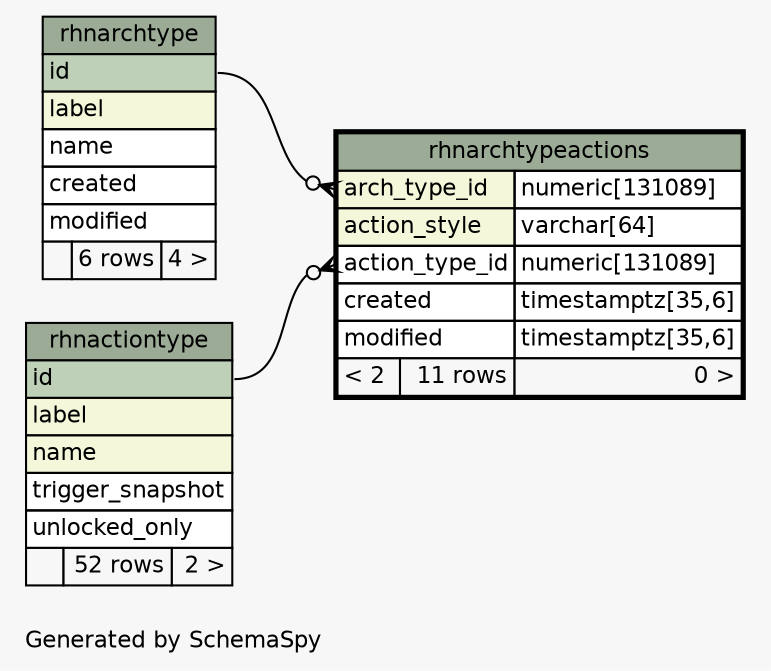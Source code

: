 // dot 2.26.0 on Linux 2.6.32-504.el6.x86_64
// SchemaSpy rev 590
digraph "oneDegreeRelationshipsDiagram" {
  graph [
    rankdir="RL"
    bgcolor="#f7f7f7"
    label="\nGenerated by SchemaSpy"
    labeljust="l"
    nodesep="0.18"
    ranksep="0.46"
    fontname="Helvetica"
    fontsize="11"
  ];
  node [
    fontname="Helvetica"
    fontsize="11"
    shape="plaintext"
  ];
  edge [
    arrowsize="0.8"
  ];
  "rhnarchtypeactions":"action_type_id":w -> "rhnactiontype":"id":e [arrowhead=none dir=back arrowtail=crowodot];
  "rhnarchtypeactions":"arch_type_id":w -> "rhnarchtype":"id":e [arrowhead=none dir=back arrowtail=crowodot];
  "rhnactiontype" [
    label=<
    <TABLE BORDER="0" CELLBORDER="1" CELLSPACING="0" BGCOLOR="#ffffff">
      <TR><TD COLSPAN="3" BGCOLOR="#9bab96" ALIGN="CENTER">rhnactiontype</TD></TR>
      <TR><TD PORT="id" COLSPAN="3" BGCOLOR="#bed1b8" ALIGN="LEFT">id</TD></TR>
      <TR><TD PORT="label" COLSPAN="3" BGCOLOR="#f4f7da" ALIGN="LEFT">label</TD></TR>
      <TR><TD PORT="name" COLSPAN="3" BGCOLOR="#f4f7da" ALIGN="LEFT">name</TD></TR>
      <TR><TD PORT="trigger_snapshot" COLSPAN="3" ALIGN="LEFT">trigger_snapshot</TD></TR>
      <TR><TD PORT="unlocked_only" COLSPAN="3" ALIGN="LEFT">unlocked_only</TD></TR>
      <TR><TD ALIGN="LEFT" BGCOLOR="#f7f7f7">  </TD><TD ALIGN="RIGHT" BGCOLOR="#f7f7f7">52 rows</TD><TD ALIGN="RIGHT" BGCOLOR="#f7f7f7">2 &gt;</TD></TR>
    </TABLE>>
    URL="rhnactiontype.html"
    tooltip="rhnactiontype"
  ];
  "rhnarchtype" [
    label=<
    <TABLE BORDER="0" CELLBORDER="1" CELLSPACING="0" BGCOLOR="#ffffff">
      <TR><TD COLSPAN="3" BGCOLOR="#9bab96" ALIGN="CENTER">rhnarchtype</TD></TR>
      <TR><TD PORT="id" COLSPAN="3" BGCOLOR="#bed1b8" ALIGN="LEFT">id</TD></TR>
      <TR><TD PORT="label" COLSPAN="3" BGCOLOR="#f4f7da" ALIGN="LEFT">label</TD></TR>
      <TR><TD PORT="name" COLSPAN="3" ALIGN="LEFT">name</TD></TR>
      <TR><TD PORT="created" COLSPAN="3" ALIGN="LEFT">created</TD></TR>
      <TR><TD PORT="modified" COLSPAN="3" ALIGN="LEFT">modified</TD></TR>
      <TR><TD ALIGN="LEFT" BGCOLOR="#f7f7f7">  </TD><TD ALIGN="RIGHT" BGCOLOR="#f7f7f7">6 rows</TD><TD ALIGN="RIGHT" BGCOLOR="#f7f7f7">4 &gt;</TD></TR>
    </TABLE>>
    URL="rhnarchtype.html"
    tooltip="rhnarchtype"
  ];
  "rhnarchtypeactions" [
    label=<
    <TABLE BORDER="2" CELLBORDER="1" CELLSPACING="0" BGCOLOR="#ffffff">
      <TR><TD COLSPAN="3" BGCOLOR="#9bab96" ALIGN="CENTER">rhnarchtypeactions</TD></TR>
      <TR><TD PORT="arch_type_id" COLSPAN="2" BGCOLOR="#f4f7da" ALIGN="LEFT">arch_type_id</TD><TD PORT="arch_type_id.type" ALIGN="LEFT">numeric[131089]</TD></TR>
      <TR><TD PORT="action_style" COLSPAN="2" BGCOLOR="#f4f7da" ALIGN="LEFT">action_style</TD><TD PORT="action_style.type" ALIGN="LEFT">varchar[64]</TD></TR>
      <TR><TD PORT="action_type_id" COLSPAN="2" ALIGN="LEFT">action_type_id</TD><TD PORT="action_type_id.type" ALIGN="LEFT">numeric[131089]</TD></TR>
      <TR><TD PORT="created" COLSPAN="2" ALIGN="LEFT">created</TD><TD PORT="created.type" ALIGN="LEFT">timestamptz[35,6]</TD></TR>
      <TR><TD PORT="modified" COLSPAN="2" ALIGN="LEFT">modified</TD><TD PORT="modified.type" ALIGN="LEFT">timestamptz[35,6]</TD></TR>
      <TR><TD ALIGN="LEFT" BGCOLOR="#f7f7f7">&lt; 2</TD><TD ALIGN="RIGHT" BGCOLOR="#f7f7f7">11 rows</TD><TD ALIGN="RIGHT" BGCOLOR="#f7f7f7">0 &gt;</TD></TR>
    </TABLE>>
    URL="rhnarchtypeactions.html"
    tooltip="rhnarchtypeactions"
  ];
}
